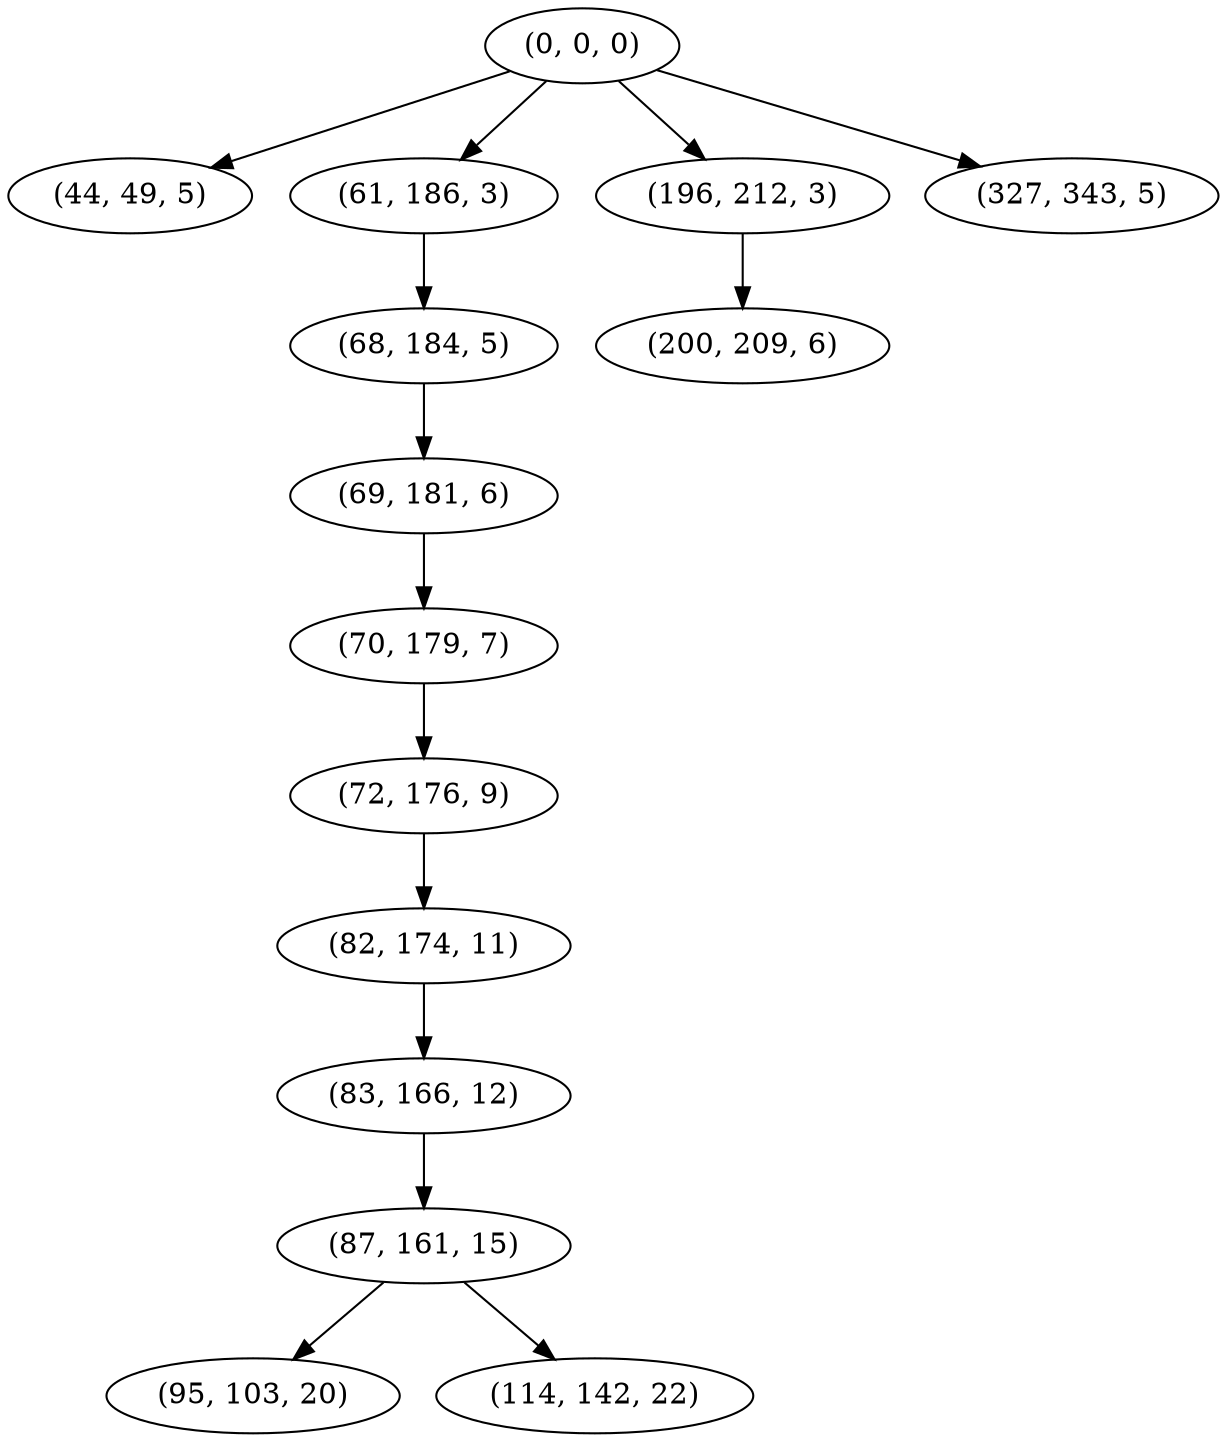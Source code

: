 digraph tree {
    "(0, 0, 0)";
    "(44, 49, 5)";
    "(61, 186, 3)";
    "(68, 184, 5)";
    "(69, 181, 6)";
    "(70, 179, 7)";
    "(72, 176, 9)";
    "(82, 174, 11)";
    "(83, 166, 12)";
    "(87, 161, 15)";
    "(95, 103, 20)";
    "(114, 142, 22)";
    "(196, 212, 3)";
    "(200, 209, 6)";
    "(327, 343, 5)";
    "(0, 0, 0)" -> "(44, 49, 5)";
    "(0, 0, 0)" -> "(61, 186, 3)";
    "(0, 0, 0)" -> "(196, 212, 3)";
    "(0, 0, 0)" -> "(327, 343, 5)";
    "(61, 186, 3)" -> "(68, 184, 5)";
    "(68, 184, 5)" -> "(69, 181, 6)";
    "(69, 181, 6)" -> "(70, 179, 7)";
    "(70, 179, 7)" -> "(72, 176, 9)";
    "(72, 176, 9)" -> "(82, 174, 11)";
    "(82, 174, 11)" -> "(83, 166, 12)";
    "(83, 166, 12)" -> "(87, 161, 15)";
    "(87, 161, 15)" -> "(95, 103, 20)";
    "(87, 161, 15)" -> "(114, 142, 22)";
    "(196, 212, 3)" -> "(200, 209, 6)";
}
